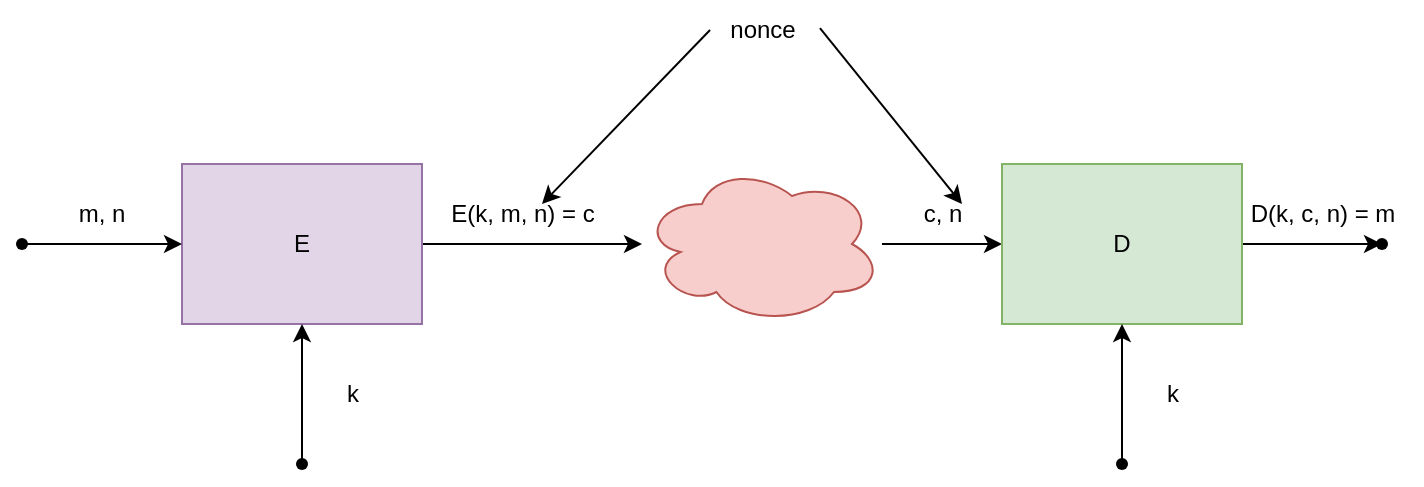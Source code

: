 <mxfile version="24.7.17">
  <diagram name="Page-1" id="ly5TcPVFj8aYqV9thFbq">
    <mxGraphModel dx="1364" dy="758" grid="1" gridSize="10" guides="1" tooltips="1" connect="1" arrows="1" fold="1" page="1" pageScale="1" pageWidth="850" pageHeight="1100" math="0" shadow="0">
      <root>
        <mxCell id="0" />
        <mxCell id="1" parent="0" />
        <mxCell id="GNYGhSVnS5105M0uUTwU-9" value="" style="edgeStyle=orthogonalEdgeStyle;rounded=0;orthogonalLoop=1;jettySize=auto;html=1;" edge="1" parent="1" source="GNYGhSVnS5105M0uUTwU-1" target="GNYGhSVnS5105M0uUTwU-8">
          <mxGeometry relative="1" as="geometry" />
        </mxCell>
        <mxCell id="GNYGhSVnS5105M0uUTwU-1" value="E" style="rounded=0;whiteSpace=wrap;html=1;fillColor=#e1d5e7;strokeColor=#9673a6;" vertex="1" parent="1">
          <mxGeometry x="120" y="200" width="120" height="80" as="geometry" />
        </mxCell>
        <mxCell id="GNYGhSVnS5105M0uUTwU-3" value="" style="edgeStyle=orthogonalEdgeStyle;rounded=0;orthogonalLoop=1;jettySize=auto;html=1;" edge="1" parent="1" source="GNYGhSVnS5105M0uUTwU-2" target="GNYGhSVnS5105M0uUTwU-1">
          <mxGeometry relative="1" as="geometry" />
        </mxCell>
        <mxCell id="GNYGhSVnS5105M0uUTwU-2" value="" style="shape=waypoint;sketch=0;fillStyle=solid;size=6;pointerEvents=1;points=[];fillColor=none;resizable=0;rotatable=0;perimeter=centerPerimeter;snapToPoint=1;" vertex="1" parent="1">
          <mxGeometry x="30" y="230" width="20" height="20" as="geometry" />
        </mxCell>
        <mxCell id="GNYGhSVnS5105M0uUTwU-4" value="m, n" style="text;html=1;align=center;verticalAlign=middle;whiteSpace=wrap;rounded=0;" vertex="1" parent="1">
          <mxGeometry x="50" y="210" width="60" height="30" as="geometry" />
        </mxCell>
        <mxCell id="GNYGhSVnS5105M0uUTwU-6" value="" style="edgeStyle=orthogonalEdgeStyle;rounded=0;orthogonalLoop=1;jettySize=auto;html=1;" edge="1" parent="1" source="GNYGhSVnS5105M0uUTwU-5" target="GNYGhSVnS5105M0uUTwU-1">
          <mxGeometry relative="1" as="geometry" />
        </mxCell>
        <mxCell id="GNYGhSVnS5105M0uUTwU-5" value="" style="shape=waypoint;sketch=0;fillStyle=solid;size=6;pointerEvents=1;points=[];fillColor=none;resizable=0;rotatable=0;perimeter=centerPerimeter;snapToPoint=1;" vertex="1" parent="1">
          <mxGeometry x="170" y="340" width="20" height="20" as="geometry" />
        </mxCell>
        <mxCell id="GNYGhSVnS5105M0uUTwU-7" value="k" style="text;html=1;align=center;verticalAlign=middle;resizable=0;points=[];autosize=1;strokeColor=none;fillColor=none;" vertex="1" parent="1">
          <mxGeometry x="190" y="300" width="30" height="30" as="geometry" />
        </mxCell>
        <mxCell id="GNYGhSVnS5105M0uUTwU-12" value="" style="edgeStyle=orthogonalEdgeStyle;rounded=0;orthogonalLoop=1;jettySize=auto;html=1;" edge="1" parent="1" source="GNYGhSVnS5105M0uUTwU-8" target="GNYGhSVnS5105M0uUTwU-11">
          <mxGeometry relative="1" as="geometry" />
        </mxCell>
        <mxCell id="GNYGhSVnS5105M0uUTwU-8" value="" style="ellipse;shape=cloud;whiteSpace=wrap;html=1;fillColor=#f8cecc;strokeColor=#b85450;" vertex="1" parent="1">
          <mxGeometry x="350" y="200" width="120" height="80" as="geometry" />
        </mxCell>
        <mxCell id="GNYGhSVnS5105M0uUTwU-10" value="E(k, m, n) = c" style="text;html=1;align=center;verticalAlign=middle;resizable=0;points=[];autosize=1;strokeColor=none;fillColor=none;" vertex="1" parent="1">
          <mxGeometry x="240" y="210" width="100" height="30" as="geometry" />
        </mxCell>
        <mxCell id="GNYGhSVnS5105M0uUTwU-18" value="" style="edgeStyle=orthogonalEdgeStyle;rounded=0;orthogonalLoop=1;jettySize=auto;html=1;" edge="1" parent="1" source="GNYGhSVnS5105M0uUTwU-11" target="GNYGhSVnS5105M0uUTwU-17">
          <mxGeometry relative="1" as="geometry" />
        </mxCell>
        <mxCell id="GNYGhSVnS5105M0uUTwU-11" value="D" style="rounded=0;whiteSpace=wrap;html=1;fillColor=#d5e8d4;strokeColor=#82b366;" vertex="1" parent="1">
          <mxGeometry x="530" y="200" width="120" height="80" as="geometry" />
        </mxCell>
        <mxCell id="GNYGhSVnS5105M0uUTwU-13" value="c, n" style="text;html=1;align=center;verticalAlign=middle;resizable=0;points=[];autosize=1;strokeColor=none;fillColor=none;" vertex="1" parent="1">
          <mxGeometry x="480" y="210" width="40" height="30" as="geometry" />
        </mxCell>
        <mxCell id="GNYGhSVnS5105M0uUTwU-14" value="" style="edgeStyle=orthogonalEdgeStyle;rounded=0;orthogonalLoop=1;jettySize=auto;html=1;" edge="1" parent="1" source="GNYGhSVnS5105M0uUTwU-15">
          <mxGeometry relative="1" as="geometry">
            <mxPoint x="590" y="280" as="targetPoint" />
          </mxGeometry>
        </mxCell>
        <mxCell id="GNYGhSVnS5105M0uUTwU-15" value="" style="shape=waypoint;sketch=0;fillStyle=solid;size=6;pointerEvents=1;points=[];fillColor=none;resizable=0;rotatable=0;perimeter=centerPerimeter;snapToPoint=1;" vertex="1" parent="1">
          <mxGeometry x="580" y="340" width="20" height="20" as="geometry" />
        </mxCell>
        <mxCell id="GNYGhSVnS5105M0uUTwU-16" value="k" style="text;html=1;align=center;verticalAlign=middle;resizable=0;points=[];autosize=1;strokeColor=none;fillColor=none;" vertex="1" parent="1">
          <mxGeometry x="600" y="300" width="30" height="30" as="geometry" />
        </mxCell>
        <mxCell id="GNYGhSVnS5105M0uUTwU-17" value="" style="shape=waypoint;sketch=0;fillStyle=solid;size=6;pointerEvents=1;points=[];fillColor=none;resizable=0;rotatable=0;perimeter=centerPerimeter;snapToPoint=1;" vertex="1" parent="1">
          <mxGeometry x="710" y="230" width="20" height="20" as="geometry" />
        </mxCell>
        <mxCell id="GNYGhSVnS5105M0uUTwU-19" value="D(k, c, n) = m" style="text;html=1;align=center;verticalAlign=middle;resizable=0;points=[];autosize=1;strokeColor=none;fillColor=none;" vertex="1" parent="1">
          <mxGeometry x="640" y="210" width="100" height="30" as="geometry" />
        </mxCell>
        <mxCell id="GNYGhSVnS5105M0uUTwU-20" value="nonce" style="text;html=1;align=center;verticalAlign=middle;resizable=0;points=[];autosize=1;strokeColor=none;fillColor=none;" vertex="1" parent="1">
          <mxGeometry x="380" y="118" width="60" height="30" as="geometry" />
        </mxCell>
        <mxCell id="GNYGhSVnS5105M0uUTwU-21" value="" style="endArrow=classic;html=1;rounded=0;exitX=0.067;exitY=0.5;exitDx=0;exitDy=0;exitPerimeter=0;entryX=0.6;entryY=0.333;entryDx=0;entryDy=0;entryPerimeter=0;" edge="1" parent="1" source="GNYGhSVnS5105M0uUTwU-20" target="GNYGhSVnS5105M0uUTwU-10">
          <mxGeometry width="50" height="50" relative="1" as="geometry">
            <mxPoint x="360" y="420" as="sourcePoint" />
            <mxPoint x="410" y="370" as="targetPoint" />
          </mxGeometry>
        </mxCell>
        <mxCell id="GNYGhSVnS5105M0uUTwU-22" value="" style="endArrow=classic;html=1;rounded=0;exitX=0.983;exitY=0.467;exitDx=0;exitDy=0;exitPerimeter=0;entryX=0.75;entryY=0.333;entryDx=0;entryDy=0;entryPerimeter=0;" edge="1" parent="1" source="GNYGhSVnS5105M0uUTwU-20" target="GNYGhSVnS5105M0uUTwU-13">
          <mxGeometry width="50" height="50" relative="1" as="geometry">
            <mxPoint x="360" y="420" as="sourcePoint" />
            <mxPoint x="410" y="370" as="targetPoint" />
          </mxGeometry>
        </mxCell>
      </root>
    </mxGraphModel>
  </diagram>
</mxfile>
